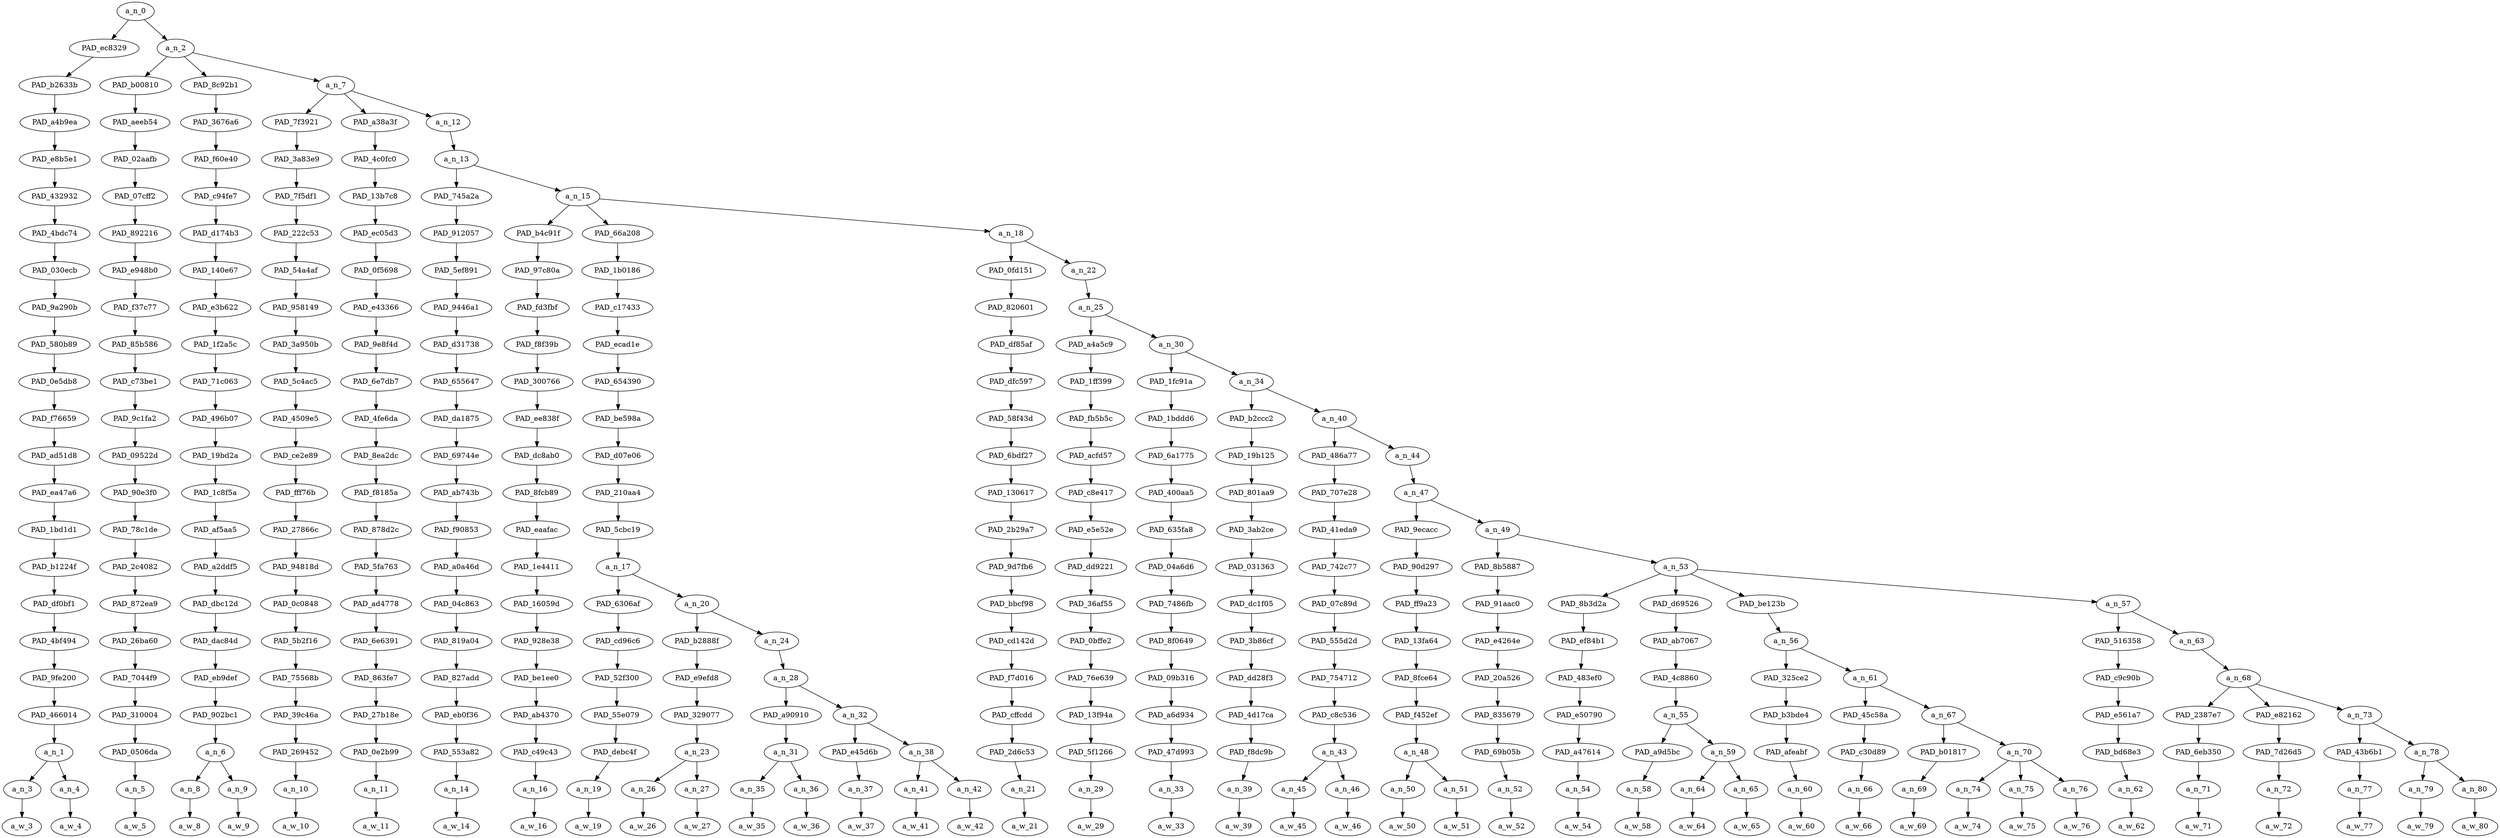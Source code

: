 strict digraph "" {
	a_n_0	[div_dir=1,
		index=0,
		level=22,
		pos="2.3113765010127314,22!",
		text_span="[0, 1, 2, 3, 4, 5, 6, 7, 8, 9, 10, 11, 12, 13, 14, 15, 16, 17, 18, 19, 20, 21, 22, 23, 24, 25, 26, 27, 28, 29, 30, 31, 32, 33, 34, \
35, 36, 37, 38, 39, 40, 41]",
		value=1.00000000];
	PAD_ec8329	[div_dir=1,
		index=0,
		level=21,
		pos="0.5,21!",
		text_span="[0, 1]",
		value=0.04960351];
	a_n_0 -> PAD_ec8329;
	a_n_2	[div_dir=1,
		index=1,
		level=21,
		pos="4.122753002025463,21!",
		text_span="[2, 3, 4, 5, 6, 7, 8, 9, 10, 11, 12, 13, 14, 15, 16, 17, 18, 19, 20, 21, 22, 23, 24, 25, 26, 27, 28, 29, 30, 31, 32, 33, 34, 35, \
36, 37, 38, 39, 40, 41]",
		value=0.94985452];
	a_n_0 -> a_n_2;
	PAD_b2633b	[div_dir=1,
		index=0,
		level=20,
		pos="0.5,20!",
		text_span="[0, 1]",
		value=0.04960351];
	PAD_ec8329 -> PAD_b2633b;
	PAD_a4b9ea	[div_dir=1,
		index=0,
		level=19,
		pos="0.5,19!",
		text_span="[0, 1]",
		value=0.04960351];
	PAD_b2633b -> PAD_a4b9ea;
	PAD_e8b5e1	[div_dir=1,
		index=0,
		level=18,
		pos="0.5,18!",
		text_span="[0, 1]",
		value=0.04960351];
	PAD_a4b9ea -> PAD_e8b5e1;
	PAD_432932	[div_dir=1,
		index=0,
		level=17,
		pos="0.5,17!",
		text_span="[0, 1]",
		value=0.04960351];
	PAD_e8b5e1 -> PAD_432932;
	PAD_4bdc74	[div_dir=1,
		index=0,
		level=16,
		pos="0.5,16!",
		text_span="[0, 1]",
		value=0.04960351];
	PAD_432932 -> PAD_4bdc74;
	PAD_030ecb	[div_dir=1,
		index=0,
		level=15,
		pos="0.5,15!",
		text_span="[0, 1]",
		value=0.04960351];
	PAD_4bdc74 -> PAD_030ecb;
	PAD_9a290b	[div_dir=1,
		index=0,
		level=14,
		pos="0.5,14!",
		text_span="[0, 1]",
		value=0.04960351];
	PAD_030ecb -> PAD_9a290b;
	PAD_580b89	[div_dir=1,
		index=0,
		level=13,
		pos="0.5,13!",
		text_span="[0, 1]",
		value=0.04960351];
	PAD_9a290b -> PAD_580b89;
	PAD_0e5db8	[div_dir=1,
		index=0,
		level=12,
		pos="0.5,12!",
		text_span="[0, 1]",
		value=0.04960351];
	PAD_580b89 -> PAD_0e5db8;
	PAD_f76659	[div_dir=1,
		index=0,
		level=11,
		pos="0.5,11!",
		text_span="[0, 1]",
		value=0.04960351];
	PAD_0e5db8 -> PAD_f76659;
	PAD_ad51d8	[div_dir=1,
		index=0,
		level=10,
		pos="0.5,10!",
		text_span="[0, 1]",
		value=0.04960351];
	PAD_f76659 -> PAD_ad51d8;
	PAD_ea47a6	[div_dir=1,
		index=0,
		level=9,
		pos="0.5,9!",
		text_span="[0, 1]",
		value=0.04960351];
	PAD_ad51d8 -> PAD_ea47a6;
	PAD_1bd1d1	[div_dir=1,
		index=0,
		level=8,
		pos="0.5,8!",
		text_span="[0, 1]",
		value=0.04960351];
	PAD_ea47a6 -> PAD_1bd1d1;
	PAD_b1224f	[div_dir=1,
		index=0,
		level=7,
		pos="0.5,7!",
		text_span="[0, 1]",
		value=0.04960351];
	PAD_1bd1d1 -> PAD_b1224f;
	PAD_df0bf1	[div_dir=1,
		index=0,
		level=6,
		pos="0.5,6!",
		text_span="[0, 1]",
		value=0.04960351];
	PAD_b1224f -> PAD_df0bf1;
	PAD_4bf494	[div_dir=1,
		index=0,
		level=5,
		pos="0.5,5!",
		text_span="[0, 1]",
		value=0.04960351];
	PAD_df0bf1 -> PAD_4bf494;
	PAD_9fe200	[div_dir=1,
		index=0,
		level=4,
		pos="0.5,4!",
		text_span="[0, 1]",
		value=0.04960351];
	PAD_4bf494 -> PAD_9fe200;
	PAD_466014	[div_dir=1,
		index=0,
		level=3,
		pos="0.5,3!",
		text_span="[0, 1]",
		value=0.04960351];
	PAD_9fe200 -> PAD_466014;
	a_n_1	[div_dir=1,
		index=0,
		level=2,
		pos="0.5,2!",
		text_span="[0, 1]",
		value=0.04960351];
	PAD_466014 -> a_n_1;
	a_n_3	[div_dir=1,
		index=0,
		level=1,
		pos="0.0,1!",
		text_span="[0]",
		value=0.02300383];
	a_n_1 -> a_n_3;
	a_n_4	[div_dir=1,
		index=1,
		level=1,
		pos="1.0,1!",
		text_span="[1]",
		value=0.02631020];
	a_n_1 -> a_n_4;
	a_w_3	[div_dir=0,
		index=0,
		level=0,
		pos="0,0!",
		text_span="[0]",
		value=matt];
	a_n_3 -> a_w_3;
	a_w_4	[div_dir=0,
		index=1,
		level=0,
		pos="1,0!",
		text_span="[1]",
		value=hale];
	a_n_4 -> a_w_4;
	PAD_b00810	[div_dir=1,
		index=1,
		level=20,
		pos="2.0,20!",
		text_span="[2]",
		value=0.02329661];
	a_n_2 -> PAD_b00810;
	PAD_8c92b1	[div_dir=1,
		index=2,
		level=20,
		pos="3.5,20!",
		text_span="[3, 4]",
		value=0.03698597];
	a_n_2 -> PAD_8c92b1;
	a_n_7	[div_dir=1,
		index=3,
		level=20,
		pos="6.868259006076389,20!",
		text_span="[5, 6, 7, 8, 9, 10, 11, 12, 13, 14, 15, 16, 17, 18, 19, 20, 21, 22, 23, 24, 25, 26, 27, 28, 29, 30, 31, 32, 33, 34, 35, 36, 37, \
38, 39, 40, 41]",
		value=0.88908015];
	a_n_2 -> a_n_7;
	PAD_aeeb54	[div_dir=1,
		index=1,
		level=19,
		pos="2.0,19!",
		text_span="[2]",
		value=0.02329661];
	PAD_b00810 -> PAD_aeeb54;
	PAD_02aafb	[div_dir=1,
		index=1,
		level=18,
		pos="2.0,18!",
		text_span="[2]",
		value=0.02329661];
	PAD_aeeb54 -> PAD_02aafb;
	PAD_07cff2	[div_dir=1,
		index=1,
		level=17,
		pos="2.0,17!",
		text_span="[2]",
		value=0.02329661];
	PAD_02aafb -> PAD_07cff2;
	PAD_892216	[div_dir=1,
		index=1,
		level=16,
		pos="2.0,16!",
		text_span="[2]",
		value=0.02329661];
	PAD_07cff2 -> PAD_892216;
	PAD_e948b0	[div_dir=1,
		index=1,
		level=15,
		pos="2.0,15!",
		text_span="[2]",
		value=0.02329661];
	PAD_892216 -> PAD_e948b0;
	PAD_f37c77	[div_dir=1,
		index=1,
		level=14,
		pos="2.0,14!",
		text_span="[2]",
		value=0.02329661];
	PAD_e948b0 -> PAD_f37c77;
	PAD_85b586	[div_dir=1,
		index=1,
		level=13,
		pos="2.0,13!",
		text_span="[2]",
		value=0.02329661];
	PAD_f37c77 -> PAD_85b586;
	PAD_c73be1	[div_dir=1,
		index=1,
		level=12,
		pos="2.0,12!",
		text_span="[2]",
		value=0.02329661];
	PAD_85b586 -> PAD_c73be1;
	PAD_9c1fa2	[div_dir=1,
		index=1,
		level=11,
		pos="2.0,11!",
		text_span="[2]",
		value=0.02329661];
	PAD_c73be1 -> PAD_9c1fa2;
	PAD_09522d	[div_dir=1,
		index=1,
		level=10,
		pos="2.0,10!",
		text_span="[2]",
		value=0.02329661];
	PAD_9c1fa2 -> PAD_09522d;
	PAD_90e3f0	[div_dir=1,
		index=1,
		level=9,
		pos="2.0,9!",
		text_span="[2]",
		value=0.02329661];
	PAD_09522d -> PAD_90e3f0;
	PAD_78c1de	[div_dir=1,
		index=1,
		level=8,
		pos="2.0,8!",
		text_span="[2]",
		value=0.02329661];
	PAD_90e3f0 -> PAD_78c1de;
	PAD_2c4082	[div_dir=1,
		index=1,
		level=7,
		pos="2.0,7!",
		text_span="[2]",
		value=0.02329661];
	PAD_78c1de -> PAD_2c4082;
	PAD_872ea9	[div_dir=1,
		index=1,
		level=6,
		pos="2.0,6!",
		text_span="[2]",
		value=0.02329661];
	PAD_2c4082 -> PAD_872ea9;
	PAD_26ba60	[div_dir=1,
		index=1,
		level=5,
		pos="2.0,5!",
		text_span="[2]",
		value=0.02329661];
	PAD_872ea9 -> PAD_26ba60;
	PAD_7044f9	[div_dir=1,
		index=1,
		level=4,
		pos="2.0,4!",
		text_span="[2]",
		value=0.02329661];
	PAD_26ba60 -> PAD_7044f9;
	PAD_310004	[div_dir=1,
		index=1,
		level=3,
		pos="2.0,3!",
		text_span="[2]",
		value=0.02329661];
	PAD_7044f9 -> PAD_310004;
	PAD_0506da	[div_dir=1,
		index=1,
		level=2,
		pos="2.0,2!",
		text_span="[2]",
		value=0.02329661];
	PAD_310004 -> PAD_0506da;
	a_n_5	[div_dir=1,
		index=2,
		level=1,
		pos="2.0,1!",
		text_span="[2]",
		value=0.02329661];
	PAD_0506da -> a_n_5;
	a_w_5	[div_dir=0,
		index=2,
		level=0,
		pos="2,0!",
		text_span="[2]",
		value=sits];
	a_n_5 -> a_w_5;
	PAD_3676a6	[div_dir=1,
		index=2,
		level=19,
		pos="3.5,19!",
		text_span="[3, 4]",
		value=0.03698597];
	PAD_8c92b1 -> PAD_3676a6;
	PAD_f60e40	[div_dir=1,
		index=2,
		level=18,
		pos="3.5,18!",
		text_span="[3, 4]",
		value=0.03698597];
	PAD_3676a6 -> PAD_f60e40;
	PAD_c94fe7	[div_dir=1,
		index=2,
		level=17,
		pos="3.5,17!",
		text_span="[3, 4]",
		value=0.03698597];
	PAD_f60e40 -> PAD_c94fe7;
	PAD_d174b3	[div_dir=1,
		index=2,
		level=16,
		pos="3.5,16!",
		text_span="[3, 4]",
		value=0.03698597];
	PAD_c94fe7 -> PAD_d174b3;
	PAD_140e67	[div_dir=1,
		index=2,
		level=15,
		pos="3.5,15!",
		text_span="[3, 4]",
		value=0.03698597];
	PAD_d174b3 -> PAD_140e67;
	PAD_e3b622	[div_dir=1,
		index=2,
		level=14,
		pos="3.5,14!",
		text_span="[3, 4]",
		value=0.03698597];
	PAD_140e67 -> PAD_e3b622;
	PAD_1f2a5c	[div_dir=1,
		index=2,
		level=13,
		pos="3.5,13!",
		text_span="[3, 4]",
		value=0.03698597];
	PAD_e3b622 -> PAD_1f2a5c;
	PAD_71c063	[div_dir=1,
		index=2,
		level=12,
		pos="3.5,12!",
		text_span="[3, 4]",
		value=0.03698597];
	PAD_1f2a5c -> PAD_71c063;
	PAD_496b07	[div_dir=1,
		index=2,
		level=11,
		pos="3.5,11!",
		text_span="[3, 4]",
		value=0.03698597];
	PAD_71c063 -> PAD_496b07;
	PAD_19bd2a	[div_dir=1,
		index=2,
		level=10,
		pos="3.5,10!",
		text_span="[3, 4]",
		value=0.03698597];
	PAD_496b07 -> PAD_19bd2a;
	PAD_1c8f5a	[div_dir=1,
		index=2,
		level=9,
		pos="3.5,9!",
		text_span="[3, 4]",
		value=0.03698597];
	PAD_19bd2a -> PAD_1c8f5a;
	PAD_af5aa5	[div_dir=1,
		index=2,
		level=8,
		pos="3.5,8!",
		text_span="[3, 4]",
		value=0.03698597];
	PAD_1c8f5a -> PAD_af5aa5;
	PAD_a2ddf5	[div_dir=1,
		index=2,
		level=7,
		pos="3.5,7!",
		text_span="[3, 4]",
		value=0.03698597];
	PAD_af5aa5 -> PAD_a2ddf5;
	PAD_dbc12d	[div_dir=1,
		index=2,
		level=6,
		pos="3.5,6!",
		text_span="[3, 4]",
		value=0.03698597];
	PAD_a2ddf5 -> PAD_dbc12d;
	PAD_dac84d	[div_dir=1,
		index=2,
		level=5,
		pos="3.5,5!",
		text_span="[3, 4]",
		value=0.03698597];
	PAD_dbc12d -> PAD_dac84d;
	PAD_eb9def	[div_dir=1,
		index=2,
		level=4,
		pos="3.5,4!",
		text_span="[3, 4]",
		value=0.03698597];
	PAD_dac84d -> PAD_eb9def;
	PAD_902bc1	[div_dir=1,
		index=2,
		level=3,
		pos="3.5,3!",
		text_span="[3, 4]",
		value=0.03698597];
	PAD_eb9def -> PAD_902bc1;
	a_n_6	[div_dir=1,
		index=2,
		level=2,
		pos="3.5,2!",
		text_span="[3, 4]",
		value=0.03698597];
	PAD_902bc1 -> a_n_6;
	a_n_8	[div_dir=1,
		index=3,
		level=1,
		pos="3.0,1!",
		text_span="[3]",
		value=0.01668184];
	a_n_6 -> a_n_8;
	a_n_9	[div_dir=1,
		index=4,
		level=1,
		pos="4.0,1!",
		text_span="[4]",
		value=0.02013867];
	a_n_6 -> a_n_9;
	a_w_8	[div_dir=0,
		index=3,
		level=0,
		pos="3,0!",
		text_span="[3]",
		value=in];
	a_n_8 -> a_w_8;
	a_w_9	[div_dir=0,
		index=4,
		level=0,
		pos="4,0!",
		text_span="[4]",
		value=prison];
	a_n_9 -> a_w_9;
	PAD_7f3921	[div_dir=-1,
		index=3,
		level=19,
		pos="5.0,19!",
		text_span="[5]",
		value=0.01431679];
	a_n_7 -> PAD_7f3921;
	PAD_a38a3f	[div_dir=1,
		index=4,
		level=19,
		pos="6.0,19!",
		text_span="[6]",
		value=0.01185943];
	a_n_7 -> PAD_a38a3f;
	a_n_12	[div_dir=1,
		index=5,
		level=19,
		pos="9.604777018229168,19!",
		text_span="[7, 8, 9, 10, 11, 12, 13, 14, 15, 16, 17, 18, 19, 20, 21, 22, 23, 24, 25, 26, 27, 28, 29, 30, 31, 32, 33, 34, 35, 36, 37, 38, 39, \
40, 41]",
		value=0.86243524];
	a_n_7 -> a_n_12;
	PAD_3a83e9	[div_dir=-1,
		index=3,
		level=18,
		pos="5.0,18!",
		text_span="[5]",
		value=0.01431679];
	PAD_7f3921 -> PAD_3a83e9;
	PAD_7f5df1	[div_dir=-1,
		index=3,
		level=17,
		pos="5.0,17!",
		text_span="[5]",
		value=0.01431679];
	PAD_3a83e9 -> PAD_7f5df1;
	PAD_222c53	[div_dir=-1,
		index=3,
		level=16,
		pos="5.0,16!",
		text_span="[5]",
		value=0.01431679];
	PAD_7f5df1 -> PAD_222c53;
	PAD_54a4af	[div_dir=-1,
		index=3,
		level=15,
		pos="5.0,15!",
		text_span="[5]",
		value=0.01431679];
	PAD_222c53 -> PAD_54a4af;
	PAD_958149	[div_dir=-1,
		index=3,
		level=14,
		pos="5.0,14!",
		text_span="[5]",
		value=0.01431679];
	PAD_54a4af -> PAD_958149;
	PAD_3a950b	[div_dir=-1,
		index=3,
		level=13,
		pos="5.0,13!",
		text_span="[5]",
		value=0.01431679];
	PAD_958149 -> PAD_3a950b;
	PAD_5c4ac5	[div_dir=-1,
		index=3,
		level=12,
		pos="5.0,12!",
		text_span="[5]",
		value=0.01431679];
	PAD_3a950b -> PAD_5c4ac5;
	PAD_4509e5	[div_dir=-1,
		index=3,
		level=11,
		pos="5.0,11!",
		text_span="[5]",
		value=0.01431679];
	PAD_5c4ac5 -> PAD_4509e5;
	PAD_ce2e89	[div_dir=-1,
		index=3,
		level=10,
		pos="5.0,10!",
		text_span="[5]",
		value=0.01431679];
	PAD_4509e5 -> PAD_ce2e89;
	PAD_fff76b	[div_dir=-1,
		index=3,
		level=9,
		pos="5.0,9!",
		text_span="[5]",
		value=0.01431679];
	PAD_ce2e89 -> PAD_fff76b;
	PAD_27866c	[div_dir=-1,
		index=3,
		level=8,
		pos="5.0,8!",
		text_span="[5]",
		value=0.01431679];
	PAD_fff76b -> PAD_27866c;
	PAD_94818d	[div_dir=-1,
		index=3,
		level=7,
		pos="5.0,7!",
		text_span="[5]",
		value=0.01431679];
	PAD_27866c -> PAD_94818d;
	PAD_0c0848	[div_dir=-1,
		index=3,
		level=6,
		pos="5.0,6!",
		text_span="[5]",
		value=0.01431679];
	PAD_94818d -> PAD_0c0848;
	PAD_5b2f16	[div_dir=-1,
		index=3,
		level=5,
		pos="5.0,5!",
		text_span="[5]",
		value=0.01431679];
	PAD_0c0848 -> PAD_5b2f16;
	PAD_75568b	[div_dir=-1,
		index=3,
		level=4,
		pos="5.0,4!",
		text_span="[5]",
		value=0.01431679];
	PAD_5b2f16 -> PAD_75568b;
	PAD_39c46a	[div_dir=-1,
		index=3,
		level=3,
		pos="5.0,3!",
		text_span="[5]",
		value=0.01431679];
	PAD_75568b -> PAD_39c46a;
	PAD_269452	[div_dir=-1,
		index=3,
		level=2,
		pos="5.0,2!",
		text_span="[5]",
		value=0.01431679];
	PAD_39c46a -> PAD_269452;
	a_n_10	[div_dir=-1,
		index=5,
		level=1,
		pos="5.0,1!",
		text_span="[5]",
		value=0.01431679];
	PAD_269452 -> a_n_10;
	a_w_10	[div_dir=0,
		index=5,
		level=0,
		pos="5,0!",
		text_span="[5]",
		value=due];
	a_n_10 -> a_w_10;
	PAD_4c0fc0	[div_dir=1,
		index=4,
		level=18,
		pos="6.0,18!",
		text_span="[6]",
		value=0.01185943];
	PAD_a38a3f -> PAD_4c0fc0;
	PAD_13b7c8	[div_dir=1,
		index=4,
		level=17,
		pos="6.0,17!",
		text_span="[6]",
		value=0.01185943];
	PAD_4c0fc0 -> PAD_13b7c8;
	PAD_ec05d3	[div_dir=1,
		index=4,
		level=16,
		pos="6.0,16!",
		text_span="[6]",
		value=0.01185943];
	PAD_13b7c8 -> PAD_ec05d3;
	PAD_0f5698	[div_dir=1,
		index=4,
		level=15,
		pos="6.0,15!",
		text_span="[6]",
		value=0.01185943];
	PAD_ec05d3 -> PAD_0f5698;
	PAD_e43366	[div_dir=1,
		index=4,
		level=14,
		pos="6.0,14!",
		text_span="[6]",
		value=0.01185943];
	PAD_0f5698 -> PAD_e43366;
	PAD_9e8f4d	[div_dir=1,
		index=4,
		level=13,
		pos="6.0,13!",
		text_span="[6]",
		value=0.01185943];
	PAD_e43366 -> PAD_9e8f4d;
	PAD_6e7db7	[div_dir=1,
		index=4,
		level=12,
		pos="6.0,12!",
		text_span="[6]",
		value=0.01185943];
	PAD_9e8f4d -> PAD_6e7db7;
	PAD_4fe6da	[div_dir=1,
		index=4,
		level=11,
		pos="6.0,11!",
		text_span="[6]",
		value=0.01185943];
	PAD_6e7db7 -> PAD_4fe6da;
	PAD_8ea2dc	[div_dir=1,
		index=4,
		level=10,
		pos="6.0,10!",
		text_span="[6]",
		value=0.01185943];
	PAD_4fe6da -> PAD_8ea2dc;
	PAD_f8185a	[div_dir=1,
		index=4,
		level=9,
		pos="6.0,9!",
		text_span="[6]",
		value=0.01185943];
	PAD_8ea2dc -> PAD_f8185a;
	PAD_878d2c	[div_dir=1,
		index=4,
		level=8,
		pos="6.0,8!",
		text_span="[6]",
		value=0.01185943];
	PAD_f8185a -> PAD_878d2c;
	PAD_5fa763	[div_dir=1,
		index=4,
		level=7,
		pos="6.0,7!",
		text_span="[6]",
		value=0.01185943];
	PAD_878d2c -> PAD_5fa763;
	PAD_ad4778	[div_dir=1,
		index=4,
		level=6,
		pos="6.0,6!",
		text_span="[6]",
		value=0.01185943];
	PAD_5fa763 -> PAD_ad4778;
	PAD_6e6391	[div_dir=1,
		index=4,
		level=5,
		pos="6.0,5!",
		text_span="[6]",
		value=0.01185943];
	PAD_ad4778 -> PAD_6e6391;
	PAD_863fe7	[div_dir=1,
		index=4,
		level=4,
		pos="6.0,4!",
		text_span="[6]",
		value=0.01185943];
	PAD_6e6391 -> PAD_863fe7;
	PAD_27b18e	[div_dir=1,
		index=4,
		level=3,
		pos="6.0,3!",
		text_span="[6]",
		value=0.01185943];
	PAD_863fe7 -> PAD_27b18e;
	PAD_0e2b99	[div_dir=1,
		index=4,
		level=2,
		pos="6.0,2!",
		text_span="[6]",
		value=0.01185943];
	PAD_27b18e -> PAD_0e2b99;
	a_n_11	[div_dir=1,
		index=6,
		level=1,
		pos="6.0,1!",
		text_span="[6]",
		value=0.01185943];
	PAD_0e2b99 -> a_n_11;
	a_w_11	[div_dir=0,
		index=6,
		level=0,
		pos="6,0!",
		text_span="[6]",
		value=to];
	a_n_11 -> a_w_11;
	a_n_13	[div_dir=1,
		index=5,
		level=18,
		pos="9.604777018229168,18!",
		text_span="[7, 8, 9, 10, 11, 12, 13, 14, 15, 16, 17, 18, 19, 20, 21, 22, 23, 24, 25, 26, 27, 28, 29, 30, 31, 32, 33, 34, 35, 36, 37, 38, 39, \
40, 41]",
		value=0.86195841];
	a_n_12 -> a_n_13;
	PAD_745a2a	[div_dir=1,
		index=5,
		level=17,
		pos="7.0,17!",
		text_span="[7]",
		value=0.01286385];
	a_n_13 -> PAD_745a2a;
	a_n_15	[div_dir=1,
		index=6,
		level=17,
		pos="12.209554036458334,17!",
		text_span="[8, 9, 10, 11, 12, 13, 14, 15, 16, 17, 18, 19, 20, 21, 22, 23, 24, 25, 26, 27, 28, 29, 30, 31, 32, 33, 34, 35, 36, 37, 38, 39, 40, \
41]",
		value=0.84861772];
	a_n_13 -> a_n_15;
	PAD_912057	[div_dir=1,
		index=5,
		level=16,
		pos="7.0,16!",
		text_span="[7]",
		value=0.01286385];
	PAD_745a2a -> PAD_912057;
	PAD_5ef891	[div_dir=1,
		index=5,
		level=15,
		pos="7.0,15!",
		text_span="[7]",
		value=0.01286385];
	PAD_912057 -> PAD_5ef891;
	PAD_9446a1	[div_dir=1,
		index=5,
		level=14,
		pos="7.0,14!",
		text_span="[7]",
		value=0.01286385];
	PAD_5ef891 -> PAD_9446a1;
	PAD_d31738	[div_dir=1,
		index=5,
		level=13,
		pos="7.0,13!",
		text_span="[7]",
		value=0.01286385];
	PAD_9446a1 -> PAD_d31738;
	PAD_655647	[div_dir=1,
		index=5,
		level=12,
		pos="7.0,12!",
		text_span="[7]",
		value=0.01286385];
	PAD_d31738 -> PAD_655647;
	PAD_da1875	[div_dir=1,
		index=5,
		level=11,
		pos="7.0,11!",
		text_span="[7]",
		value=0.01286385];
	PAD_655647 -> PAD_da1875;
	PAD_69744e	[div_dir=1,
		index=5,
		level=10,
		pos="7.0,10!",
		text_span="[7]",
		value=0.01286385];
	PAD_da1875 -> PAD_69744e;
	PAD_ab743b	[div_dir=1,
		index=5,
		level=9,
		pos="7.0,9!",
		text_span="[7]",
		value=0.01286385];
	PAD_69744e -> PAD_ab743b;
	PAD_f90853	[div_dir=1,
		index=5,
		level=8,
		pos="7.0,8!",
		text_span="[7]",
		value=0.01286385];
	PAD_ab743b -> PAD_f90853;
	PAD_a0a46d	[div_dir=1,
		index=5,
		level=7,
		pos="7.0,7!",
		text_span="[7]",
		value=0.01286385];
	PAD_f90853 -> PAD_a0a46d;
	PAD_04c863	[div_dir=1,
		index=5,
		level=6,
		pos="7.0,6!",
		text_span="[7]",
		value=0.01286385];
	PAD_a0a46d -> PAD_04c863;
	PAD_819a04	[div_dir=1,
		index=5,
		level=5,
		pos="7.0,5!",
		text_span="[7]",
		value=0.01286385];
	PAD_04c863 -> PAD_819a04;
	PAD_827add	[div_dir=1,
		index=5,
		level=4,
		pos="7.0,4!",
		text_span="[7]",
		value=0.01286385];
	PAD_819a04 -> PAD_827add;
	PAD_eb0f36	[div_dir=1,
		index=5,
		level=3,
		pos="7.0,3!",
		text_span="[7]",
		value=0.01286385];
	PAD_827add -> PAD_eb0f36;
	PAD_553a82	[div_dir=1,
		index=5,
		level=2,
		pos="7.0,2!",
		text_span="[7]",
		value=0.01286385];
	PAD_eb0f36 -> PAD_553a82;
	a_n_14	[div_dir=1,
		index=7,
		level=1,
		pos="7.0,1!",
		text_span="[7]",
		value=0.01286385];
	PAD_553a82 -> a_n_14;
	a_w_14	[div_dir=0,
		index=7,
		level=0,
		pos="7,0!",
		text_span="[7]",
		value=being];
	a_n_14 -> a_w_14;
	PAD_b4c91f	[div_dir=1,
		index=6,
		level=16,
		pos="8.0,16!",
		text_span="[8]",
		value=0.01724824];
	a_n_15 -> PAD_b4c91f;
	PAD_66a208	[div_dir=1,
		index=7,
		level=16,
		pos="10.53125,16!",
		text_span="[9, 10, 11, 12, 13, 14, 15, 16]",
		value=0.12368927];
	a_n_15 -> PAD_66a208;
	a_n_18	[div_dir=1,
		index=8,
		level=16,
		pos="18.097412109375,16!",
		text_span="[17, 18, 19, 20, 21, 22, 23, 24, 25, 26, 27, 28, 29, 30, 31, 32, 33, 34, 35, 36, 37, 38, 39, 40, 41]",
		value=0.70719934];
	a_n_15 -> a_n_18;
	PAD_97c80a	[div_dir=1,
		index=6,
		level=15,
		pos="8.0,15!",
		text_span="[8]",
		value=0.01724824];
	PAD_b4c91f -> PAD_97c80a;
	PAD_fd3fbf	[div_dir=1,
		index=6,
		level=14,
		pos="8.0,14!",
		text_span="[8]",
		value=0.01724824];
	PAD_97c80a -> PAD_fd3fbf;
	PAD_f8f39b	[div_dir=1,
		index=6,
		level=13,
		pos="8.0,13!",
		text_span="[8]",
		value=0.01724824];
	PAD_fd3fbf -> PAD_f8f39b;
	PAD_300766	[div_dir=1,
		index=6,
		level=12,
		pos="8.0,12!",
		text_span="[8]",
		value=0.01724824];
	PAD_f8f39b -> PAD_300766;
	PAD_ee838f	[div_dir=1,
		index=6,
		level=11,
		pos="8.0,11!",
		text_span="[8]",
		value=0.01724824];
	PAD_300766 -> PAD_ee838f;
	PAD_dc8ab0	[div_dir=1,
		index=6,
		level=10,
		pos="8.0,10!",
		text_span="[8]",
		value=0.01724824];
	PAD_ee838f -> PAD_dc8ab0;
	PAD_8fcb89	[div_dir=1,
		index=6,
		level=9,
		pos="8.0,9!",
		text_span="[8]",
		value=0.01724824];
	PAD_dc8ab0 -> PAD_8fcb89;
	PAD_eaafac	[div_dir=1,
		index=6,
		level=8,
		pos="8.0,8!",
		text_span="[8]",
		value=0.01724824];
	PAD_8fcb89 -> PAD_eaafac;
	PAD_1e4411	[div_dir=1,
		index=6,
		level=7,
		pos="8.0,7!",
		text_span="[8]",
		value=0.01724824];
	PAD_eaafac -> PAD_1e4411;
	PAD_16059d	[div_dir=1,
		index=6,
		level=6,
		pos="8.0,6!",
		text_span="[8]",
		value=0.01724824];
	PAD_1e4411 -> PAD_16059d;
	PAD_928e38	[div_dir=1,
		index=6,
		level=5,
		pos="8.0,5!",
		text_span="[8]",
		value=0.01724824];
	PAD_16059d -> PAD_928e38;
	PAD_be1ee0	[div_dir=1,
		index=6,
		level=4,
		pos="8.0,4!",
		text_span="[8]",
		value=0.01724824];
	PAD_928e38 -> PAD_be1ee0;
	PAD_ab4370	[div_dir=1,
		index=6,
		level=3,
		pos="8.0,3!",
		text_span="[8]",
		value=0.01724824];
	PAD_be1ee0 -> PAD_ab4370;
	PAD_c49c43	[div_dir=1,
		index=6,
		level=2,
		pos="8.0,2!",
		text_span="[8]",
		value=0.01724824];
	PAD_ab4370 -> PAD_c49c43;
	a_n_16	[div_dir=1,
		index=8,
		level=1,
		pos="8.0,1!",
		text_span="[8]",
		value=0.01724824];
	PAD_c49c43 -> a_n_16;
	a_w_16	[div_dir=0,
		index=8,
		level=0,
		pos="8,0!",
		text_span="[8]",
		value=framed];
	a_n_16 -> a_w_16;
	PAD_1b0186	[div_dir=1,
		index=7,
		level=15,
		pos="10.53125,15!",
		text_span="[9, 10, 11, 12, 13, 14, 15, 16]",
		value=0.12368927];
	PAD_66a208 -> PAD_1b0186;
	PAD_c17433	[div_dir=1,
		index=7,
		level=14,
		pos="10.53125,14!",
		text_span="[9, 10, 11, 12, 13, 14, 15, 16]",
		value=0.12368927];
	PAD_1b0186 -> PAD_c17433;
	PAD_ecad1e	[div_dir=1,
		index=7,
		level=13,
		pos="10.53125,13!",
		text_span="[9, 10, 11, 12, 13, 14, 15, 16]",
		value=0.12368927];
	PAD_c17433 -> PAD_ecad1e;
	PAD_654390	[div_dir=1,
		index=7,
		level=12,
		pos="10.53125,12!",
		text_span="[9, 10, 11, 12, 13, 14, 15, 16]",
		value=0.12368927];
	PAD_ecad1e -> PAD_654390;
	PAD_be598a	[div_dir=1,
		index=7,
		level=11,
		pos="10.53125,11!",
		text_span="[9, 10, 11, 12, 13, 14, 15, 16]",
		value=0.12368927];
	PAD_654390 -> PAD_be598a;
	PAD_d07e06	[div_dir=1,
		index=7,
		level=10,
		pos="10.53125,10!",
		text_span="[9, 10, 11, 12, 13, 14, 15, 16]",
		value=0.12368927];
	PAD_be598a -> PAD_d07e06;
	PAD_210aa4	[div_dir=1,
		index=7,
		level=9,
		pos="10.53125,9!",
		text_span="[9, 10, 11, 12, 13, 14, 15, 16]",
		value=0.12368927];
	PAD_d07e06 -> PAD_210aa4;
	PAD_5cbc19	[div_dir=1,
		index=7,
		level=8,
		pos="10.53125,8!",
		text_span="[9, 10, 11, 12, 13, 14, 15, 16]",
		value=0.12368927];
	PAD_210aa4 -> PAD_5cbc19;
	a_n_17	[div_dir=1,
		index=7,
		level=7,
		pos="10.53125,7!",
		text_span="[9, 10, 11, 12, 13, 14, 15, 16]",
		value=0.12368927];
	PAD_5cbc19 -> a_n_17;
	PAD_6306af	[div_dir=1,
		index=7,
		level=6,
		pos="9.0,6!",
		text_span="[9]",
		value=0.01158371];
	a_n_17 -> PAD_6306af;
	a_n_20	[div_dir=1,
		index=8,
		level=6,
		pos="12.0625,6!",
		text_span="[10, 11, 12, 13, 14, 15, 16]",
		value=0.11192182];
	a_n_17 -> a_n_20;
	PAD_cd96c6	[div_dir=1,
		index=7,
		level=5,
		pos="9.0,5!",
		text_span="[9]",
		value=0.01158371];
	PAD_6306af -> PAD_cd96c6;
	PAD_52f300	[div_dir=1,
		index=7,
		level=4,
		pos="9.0,4!",
		text_span="[9]",
		value=0.01158371];
	PAD_cd96c6 -> PAD_52f300;
	PAD_55e079	[div_dir=1,
		index=7,
		level=3,
		pos="9.0,3!",
		text_span="[9]",
		value=0.01158371];
	PAD_52f300 -> PAD_55e079;
	PAD_debc4f	[div_dir=1,
		index=7,
		level=2,
		pos="9.0,2!",
		text_span="[9]",
		value=0.01158371];
	PAD_55e079 -> PAD_debc4f;
	a_n_19	[div_dir=1,
		index=9,
		level=1,
		pos="9.0,1!",
		text_span="[9]",
		value=0.01158371];
	PAD_debc4f -> a_n_19;
	a_w_19	[div_dir=0,
		index=9,
		level=0,
		pos="9,0!",
		text_span="[9]",
		value=by];
	a_n_19 -> a_w_19;
	PAD_b2888f	[div_dir=1,
		index=8,
		level=5,
		pos="10.5,5!",
		text_span="[10, 11]",
		value=0.03478212];
	a_n_20 -> PAD_b2888f;
	a_n_24	[div_dir=1,
		index=9,
		level=5,
		pos="13.625,5!",
		text_span="[12, 13, 14, 15, 16]",
		value=0.07695911];
	a_n_20 -> a_n_24;
	PAD_e9efd8	[div_dir=1,
		index=8,
		level=4,
		pos="10.5,4!",
		text_span="[10, 11]",
		value=0.03478212];
	PAD_b2888f -> PAD_e9efd8;
	PAD_329077	[div_dir=1,
		index=8,
		level=3,
		pos="10.5,3!",
		text_span="[10, 11]",
		value=0.03478212];
	PAD_e9efd8 -> PAD_329077;
	a_n_23	[div_dir=1,
		index=8,
		level=2,
		pos="10.5,2!",
		text_span="[10, 11]",
		value=0.03478212];
	PAD_329077 -> a_n_23;
	a_n_26	[div_dir=1,
		index=10,
		level=1,
		pos="10.0,1!",
		text_span="[10]",
		value=0.01214224];
	a_n_23 -> a_n_26;
	a_n_27	[div_dir=1,
		index=11,
		level=1,
		pos="11.0,1!",
		text_span="[11]",
		value=0.02254231];
	a_n_23 -> a_n_27;
	a_w_26	[div_dir=0,
		index=10,
		level=0,
		pos="10,0!",
		text_span="[10]",
		value=an];
	a_n_26 -> a_w_26;
	a_w_27	[div_dir=0,
		index=11,
		level=0,
		pos="11,0!",
		text_span="[11]",
		value=informant];
	a_n_27 -> a_w_27;
	a_n_28	[div_dir=1,
		index=9,
		level=4,
		pos="13.625,4!",
		text_span="[12, 13, 14, 15, 16]",
		value=0.07680710];
	a_n_24 -> a_n_28;
	PAD_a90910	[div_dir=1,
		index=9,
		level=3,
		pos="12.5,3!",
		text_span="[12, 13]",
		value=0.03328016];
	a_n_28 -> PAD_a90910;
	a_n_32	[div_dir=1,
		index=10,
		level=3,
		pos="14.75,3!",
		text_span="[14, 15, 16]",
		value=0.04337492];
	a_n_28 -> a_n_32;
	a_n_31	[div_dir=1,
		index=9,
		level=2,
		pos="12.5,2!",
		text_span="[12, 13]",
		value=0.03328016];
	PAD_a90910 -> a_n_31;
	a_n_35	[div_dir=1,
		index=12,
		level=1,
		pos="12.0,1!",
		text_span="[12]",
		value=0.01683044];
	a_n_31 -> a_n_35;
	a_n_36	[div_dir=1,
		index=13,
		level=1,
		pos="13.0,1!",
		text_span="[13]",
		value=0.01637210];
	a_n_31 -> a_n_36;
	a_w_35	[div_dir=0,
		index=12,
		level=0,
		pos="12,0!",
		text_span="[12]",
		value=edgar];
	a_n_35 -> a_w_35;
	a_w_36	[div_dir=0,
		index=13,
		level=0,
		pos="13,0!",
		text_span="[13]",
		value=steele];
	a_n_36 -> a_w_36;
	PAD_e45d6b	[div_dir=1,
		index=10,
		level=2,
		pos="14.0,2!",
		text_span="[14]",
		value=0.01666299];
	a_n_32 -> PAD_e45d6b;
	a_n_38	[div_dir=1,
		index=11,
		level=2,
		pos="15.5,2!",
		text_span="[15, 16]",
		value=0.02657874];
	a_n_32 -> a_n_38;
	a_n_37	[div_dir=1,
		index=14,
		level=1,
		pos="14.0,1!",
		text_span="[14]",
		value=0.01666299];
	PAD_e45d6b -> a_n_37;
	a_w_37	[div_dir=0,
		index=14,
		level=0,
		pos="14,0!",
		text_span="[14]",
		value=died];
	a_n_37 -> a_w_37;
	a_n_41	[div_dir=1,
		index=15,
		level=1,
		pos="15.0,1!",
		text_span="[15]",
		value=0.01237195];
	a_n_38 -> a_n_41;
	a_n_42	[div_dir=1,
		index=16,
		level=1,
		pos="16.0,1!",
		text_span="[16]",
		value=0.01412590];
	a_n_38 -> a_n_42;
	a_w_41	[div_dir=0,
		index=15,
		level=0,
		pos="15,0!",
		text_span="[15]",
		value=in1];
	a_n_41 -> a_w_41;
	a_w_42	[div_dir=0,
		index=16,
		level=0,
		pos="16,0!",
		text_span="[16]",
		value=prison1];
	a_n_42 -> a_w_42;
	PAD_0fd151	[div_dir=1,
		index=8,
		level=15,
		pos="17.0,15!",
		text_span="[17]",
		value=0.01323126];
	a_n_18 -> PAD_0fd151;
	a_n_22	[div_dir=1,
		index=9,
		level=15,
		pos="19.19482421875,15!",
		text_span="[18, 19, 20, 21, 22, 23, 24, 25, 26, 27, 28, 29, 30, 31, 32, 33, 34, 35, 36, 37, 38, 39, 40, 41]",
		value=0.69352127];
	a_n_18 -> a_n_22;
	PAD_820601	[div_dir=1,
		index=8,
		level=14,
		pos="17.0,14!",
		text_span="[17]",
		value=0.01323126];
	PAD_0fd151 -> PAD_820601;
	PAD_df85af	[div_dir=1,
		index=8,
		level=13,
		pos="17.0,13!",
		text_span="[17]",
		value=0.01323126];
	PAD_820601 -> PAD_df85af;
	PAD_dfc597	[div_dir=1,
		index=8,
		level=12,
		pos="17.0,12!",
		text_span="[17]",
		value=0.01323126];
	PAD_df85af -> PAD_dfc597;
	PAD_58f43d	[div_dir=1,
		index=8,
		level=11,
		pos="17.0,11!",
		text_span="[17]",
		value=0.01323126];
	PAD_dfc597 -> PAD_58f43d;
	PAD_6bdf27	[div_dir=1,
		index=8,
		level=10,
		pos="17.0,10!",
		text_span="[17]",
		value=0.01323126];
	PAD_58f43d -> PAD_6bdf27;
	PAD_130617	[div_dir=1,
		index=8,
		level=9,
		pos="17.0,9!",
		text_span="[17]",
		value=0.01323126];
	PAD_6bdf27 -> PAD_130617;
	PAD_2b29a7	[div_dir=1,
		index=8,
		level=8,
		pos="17.0,8!",
		text_span="[17]",
		value=0.01323126];
	PAD_130617 -> PAD_2b29a7;
	PAD_9d7fb6	[div_dir=1,
		index=8,
		level=7,
		pos="17.0,7!",
		text_span="[17]",
		value=0.01323126];
	PAD_2b29a7 -> PAD_9d7fb6;
	PAD_bbcf98	[div_dir=1,
		index=9,
		level=6,
		pos="17.0,6!",
		text_span="[17]",
		value=0.01323126];
	PAD_9d7fb6 -> PAD_bbcf98;
	PAD_cd142d	[div_dir=1,
		index=10,
		level=5,
		pos="17.0,5!",
		text_span="[17]",
		value=0.01323126];
	PAD_bbcf98 -> PAD_cd142d;
	PAD_f7d016	[div_dir=1,
		index=10,
		level=4,
		pos="17.0,4!",
		text_span="[17]",
		value=0.01323126];
	PAD_cd142d -> PAD_f7d016;
	PAD_cffcdd	[div_dir=1,
		index=11,
		level=3,
		pos="17.0,3!",
		text_span="[17]",
		value=0.01323126];
	PAD_f7d016 -> PAD_cffcdd;
	PAD_2d6c53	[div_dir=1,
		index=12,
		level=2,
		pos="17.0,2!",
		text_span="[17]",
		value=0.01323126];
	PAD_cffcdd -> PAD_2d6c53;
	a_n_21	[div_dir=1,
		index=17,
		level=1,
		pos="17.0,1!",
		text_span="[17]",
		value=0.01323126];
	PAD_2d6c53 -> a_n_21;
	a_w_21	[div_dir=0,
		index=17,
		level=0,
		pos="17,0!",
		text_span="[17]",
		value=after];
	a_n_21 -> a_w_21;
	a_n_25	[div_dir=1,
		index=9,
		level=14,
		pos="19.19482421875,14!",
		text_span="[18, 19, 20, 21, 22, 23, 24, 25, 26, 27, 28, 29, 30, 31, 32, 33, 34, 35, 36, 37, 38, 39, 40, 41]",
		value=0.69306909];
	a_n_22 -> a_n_25;
	PAD_a4a5c9	[div_dir=-1,
		index=9,
		level=13,
		pos="18.0,13!",
		text_span="[18]",
		value=0.01349220];
	a_n_25 -> PAD_a4a5c9;
	a_n_30	[div_dir=1,
		index=10,
		level=13,
		pos="20.3896484375,13!",
		text_span="[19, 20, 21, 22, 23, 24, 25, 26, 27, 28, 29, 30, 31, 32, 33, 34, 35, 36, 37, 38, 39, 40, 41]",
		value=0.67912470];
	a_n_25 -> a_n_30;
	PAD_1ff399	[div_dir=-1,
		index=9,
		level=12,
		pos="18.0,12!",
		text_span="[18]",
		value=0.01349220];
	PAD_a4a5c9 -> PAD_1ff399;
	PAD_fb5b5c	[div_dir=-1,
		index=9,
		level=11,
		pos="18.0,11!",
		text_span="[18]",
		value=0.01349220];
	PAD_1ff399 -> PAD_fb5b5c;
	PAD_acfd57	[div_dir=-1,
		index=9,
		level=10,
		pos="18.0,10!",
		text_span="[18]",
		value=0.01349220];
	PAD_fb5b5c -> PAD_acfd57;
	PAD_c8e417	[div_dir=-1,
		index=9,
		level=9,
		pos="18.0,9!",
		text_span="[18]",
		value=0.01349220];
	PAD_acfd57 -> PAD_c8e417;
	PAD_e5e52e	[div_dir=-1,
		index=9,
		level=8,
		pos="18.0,8!",
		text_span="[18]",
		value=0.01349220];
	PAD_c8e417 -> PAD_e5e52e;
	PAD_dd9221	[div_dir=-1,
		index=9,
		level=7,
		pos="18.0,7!",
		text_span="[18]",
		value=0.01349220];
	PAD_e5e52e -> PAD_dd9221;
	PAD_36af55	[div_dir=-1,
		index=10,
		level=6,
		pos="18.0,6!",
		text_span="[18]",
		value=0.01349220];
	PAD_dd9221 -> PAD_36af55;
	PAD_0bffe2	[div_dir=-1,
		index=11,
		level=5,
		pos="18.0,5!",
		text_span="[18]",
		value=0.01349220];
	PAD_36af55 -> PAD_0bffe2;
	PAD_76e639	[div_dir=-1,
		index=11,
		level=4,
		pos="18.0,4!",
		text_span="[18]",
		value=0.01349220];
	PAD_0bffe2 -> PAD_76e639;
	PAD_13f94a	[div_dir=-1,
		index=12,
		level=3,
		pos="18.0,3!",
		text_span="[18]",
		value=0.01349220];
	PAD_76e639 -> PAD_13f94a;
	PAD_5f1266	[div_dir=-1,
		index=13,
		level=2,
		pos="18.0,2!",
		text_span="[18]",
		value=0.01349220];
	PAD_13f94a -> PAD_5f1266;
	a_n_29	[div_dir=-1,
		index=18,
		level=1,
		pos="18.0,1!",
		text_span="[18]",
		value=0.01349220];
	PAD_5f1266 -> a_n_29;
	a_w_29	[div_dir=0,
		index=18,
		level=0,
		pos="18,0!",
		text_span="[18]",
		value=being1];
	a_n_29 -> a_w_29;
	PAD_1fc91a	[div_dir=1,
		index=10,
		level=12,
		pos="19.0,12!",
		text_span="[19]",
		value=0.01720652];
	a_n_30 -> PAD_1fc91a;
	a_n_34	[div_dir=1,
		index=11,
		level=12,
		pos="21.779296875,12!",
		text_span="[20, 21, 22, 23, 24, 25, 26, 27, 28, 29, 30, 31, 32, 33, 34, 35, 36, 37, 38, 39, 40, 41]",
		value=0.66145057];
	a_n_30 -> a_n_34;
	PAD_1bddd6	[div_dir=1,
		index=10,
		level=11,
		pos="19.0,11!",
		text_span="[19]",
		value=0.01720652];
	PAD_1fc91a -> PAD_1bddd6;
	PAD_6a1775	[div_dir=1,
		index=10,
		level=10,
		pos="19.0,10!",
		text_span="[19]",
		value=0.01720652];
	PAD_1bddd6 -> PAD_6a1775;
	PAD_400aa5	[div_dir=1,
		index=10,
		level=9,
		pos="19.0,9!",
		text_span="[19]",
		value=0.01720652];
	PAD_6a1775 -> PAD_400aa5;
	PAD_635fa8	[div_dir=1,
		index=10,
		level=8,
		pos="19.0,8!",
		text_span="[19]",
		value=0.01720652];
	PAD_400aa5 -> PAD_635fa8;
	PAD_04a6d6	[div_dir=1,
		index=10,
		level=7,
		pos="19.0,7!",
		text_span="[19]",
		value=0.01720652];
	PAD_635fa8 -> PAD_04a6d6;
	PAD_7486fb	[div_dir=1,
		index=11,
		level=6,
		pos="19.0,6!",
		text_span="[19]",
		value=0.01720652];
	PAD_04a6d6 -> PAD_7486fb;
	PAD_8f0649	[div_dir=1,
		index=12,
		level=5,
		pos="19.0,5!",
		text_span="[19]",
		value=0.01720652];
	PAD_7486fb -> PAD_8f0649;
	PAD_09b316	[div_dir=1,
		index=12,
		level=4,
		pos="19.0,4!",
		text_span="[19]",
		value=0.01720652];
	PAD_8f0649 -> PAD_09b316;
	PAD_a6d934	[div_dir=1,
		index=13,
		level=3,
		pos="19.0,3!",
		text_span="[19]",
		value=0.01720652];
	PAD_09b316 -> PAD_a6d934;
	PAD_47d993	[div_dir=1,
		index=14,
		level=2,
		pos="19.0,2!",
		text_span="[19]",
		value=0.01720652];
	PAD_a6d934 -> PAD_47d993;
	a_n_33	[div_dir=1,
		index=19,
		level=1,
		pos="19.0,1!",
		text_span="[19]",
		value=0.01720652];
	PAD_47d993 -> a_n_33;
	a_w_33	[div_dir=0,
		index=19,
		level=0,
		pos="19,0!",
		text_span="[19]",
		value=framed1];
	a_n_33 -> a_w_33;
	PAD_b2ccc2	[div_dir=1,
		index=11,
		level=11,
		pos="20.0,11!",
		text_span="[20]",
		value=0.01158563];
	a_n_34 -> PAD_b2ccc2;
	a_n_40	[div_dir=1,
		index=12,
		level=11,
		pos="23.55859375,11!",
		text_span="[21, 22, 23, 24, 25, 26, 27, 28, 29, 30, 31, 32, 33, 34, 35, 36, 37, 38, 39, 40, 41]",
		value=0.64939771];
	a_n_34 -> a_n_40;
	PAD_19b125	[div_dir=1,
		index=11,
		level=10,
		pos="20.0,10!",
		text_span="[20]",
		value=0.01158563];
	PAD_b2ccc2 -> PAD_19b125;
	PAD_801aa9	[div_dir=1,
		index=11,
		level=9,
		pos="20.0,9!",
		text_span="[20]",
		value=0.01158563];
	PAD_19b125 -> PAD_801aa9;
	PAD_3ab2ce	[div_dir=1,
		index=11,
		level=8,
		pos="20.0,8!",
		text_span="[20]",
		value=0.01158563];
	PAD_801aa9 -> PAD_3ab2ce;
	PAD_031363	[div_dir=1,
		index=11,
		level=7,
		pos="20.0,7!",
		text_span="[20]",
		value=0.01158563];
	PAD_3ab2ce -> PAD_031363;
	PAD_dc1f05	[div_dir=1,
		index=12,
		level=6,
		pos="20.0,6!",
		text_span="[20]",
		value=0.01158563];
	PAD_031363 -> PAD_dc1f05;
	PAD_3b86cf	[div_dir=1,
		index=13,
		level=5,
		pos="20.0,5!",
		text_span="[20]",
		value=0.01158563];
	PAD_dc1f05 -> PAD_3b86cf;
	PAD_dd28f3	[div_dir=1,
		index=13,
		level=4,
		pos="20.0,4!",
		text_span="[20]",
		value=0.01158563];
	PAD_3b86cf -> PAD_dd28f3;
	PAD_4d17ca	[div_dir=1,
		index=14,
		level=3,
		pos="20.0,3!",
		text_span="[20]",
		value=0.01158563];
	PAD_dd28f3 -> PAD_4d17ca;
	PAD_f8dc9b	[div_dir=1,
		index=15,
		level=2,
		pos="20.0,2!",
		text_span="[20]",
		value=0.01158563];
	PAD_4d17ca -> PAD_f8dc9b;
	a_n_39	[div_dir=1,
		index=20,
		level=1,
		pos="20.0,1!",
		text_span="[20]",
		value=0.01158563];
	PAD_f8dc9b -> a_n_39;
	a_w_39	[div_dir=0,
		index=20,
		level=0,
		pos="20,0!",
		text_span="[20]",
		value=by1];
	a_n_39 -> a_w_39;
	PAD_486a77	[div_dir=1,
		index=12,
		level=10,
		pos="21.5,10!",
		text_span="[21, 22]",
		value=0.03237659];
	a_n_40 -> PAD_486a77;
	a_n_44	[div_dir=1,
		index=13,
		level=10,
		pos="25.6171875,10!",
		text_span="[23, 24, 25, 26, 27, 28, 29, 30, 31, 32, 33, 34, 35, 36, 37, 38, 39, 40, 41]",
		value=0.61654655];
	a_n_40 -> a_n_44;
	PAD_707e28	[div_dir=1,
		index=12,
		level=9,
		pos="21.5,9!",
		text_span="[21, 22]",
		value=0.03237659];
	PAD_486a77 -> PAD_707e28;
	PAD_41eda9	[div_dir=1,
		index=12,
		level=8,
		pos="21.5,8!",
		text_span="[21, 22]",
		value=0.03237659];
	PAD_707e28 -> PAD_41eda9;
	PAD_742c77	[div_dir=1,
		index=12,
		level=7,
		pos="21.5,7!",
		text_span="[21, 22]",
		value=0.03237659];
	PAD_41eda9 -> PAD_742c77;
	PAD_07c89d	[div_dir=1,
		index=13,
		level=6,
		pos="21.5,6!",
		text_span="[21, 22]",
		value=0.03237659];
	PAD_742c77 -> PAD_07c89d;
	PAD_555d2d	[div_dir=1,
		index=14,
		level=5,
		pos="21.5,5!",
		text_span="[21, 22]",
		value=0.03237659];
	PAD_07c89d -> PAD_555d2d;
	PAD_754712	[div_dir=1,
		index=14,
		level=4,
		pos="21.5,4!",
		text_span="[21, 22]",
		value=0.03237659];
	PAD_555d2d -> PAD_754712;
	PAD_c8c536	[div_dir=1,
		index=15,
		level=3,
		pos="21.5,3!",
		text_span="[21, 22]",
		value=0.03237659];
	PAD_754712 -> PAD_c8c536;
	a_n_43	[div_dir=1,
		index=16,
		level=2,
		pos="21.5,2!",
		text_span="[21, 22]",
		value=0.03237659];
	PAD_c8c536 -> a_n_43;
	a_n_45	[div_dir=1,
		index=21,
		level=1,
		pos="21.0,1!",
		text_span="[21]",
		value=0.01193072];
	a_n_43 -> a_n_45;
	a_n_46	[div_dir=1,
		index=22,
		level=1,
		pos="22.0,1!",
		text_span="[22]",
		value=0.02040105];
	a_n_43 -> a_n_46;
	a_w_45	[div_dir=0,
		index=21,
		level=0,
		pos="21,0!",
		text_span="[21]",
		value=an1];
	a_n_45 -> a_w_45;
	a_w_46	[div_dir=0,
		index=22,
		level=0,
		pos="22,0!",
		text_span="[22]",
		value=informant1];
	a_n_46 -> a_w_46;
	a_n_47	[div_dir=1,
		index=13,
		level=9,
		pos="25.6171875,9!",
		text_span="[23, 24, 25, 26, 27, 28, 29, 30, 31, 32, 33, 34, 35, 36, 37, 38, 39, 40, 41]",
		value=0.61606487];
	a_n_44 -> a_n_47;
	PAD_9ecacc	[div_dir=-1,
		index=13,
		level=8,
		pos="23.5,8!",
		text_span="[23, 24]",
		value=0.03198666];
	a_n_47 -> PAD_9ecacc;
	a_n_49	[div_dir=1,
		index=14,
		level=8,
		pos="27.734375,8!",
		text_span="[25, 26, 27, 28, 29, 30, 31, 32, 33, 34, 35, 36, 37, 38, 39, 40, 41]",
		value=0.58359654];
	a_n_47 -> a_n_49;
	PAD_90d297	[div_dir=-1,
		index=13,
		level=7,
		pos="23.5,7!",
		text_span="[23, 24]",
		value=0.03198666];
	PAD_9ecacc -> PAD_90d297;
	PAD_ff9a23	[div_dir=-1,
		index=14,
		level=6,
		pos="23.5,6!",
		text_span="[23, 24]",
		value=0.03198666];
	PAD_90d297 -> PAD_ff9a23;
	PAD_13fa64	[div_dir=-1,
		index=15,
		level=5,
		pos="23.5,5!",
		text_span="[23, 24]",
		value=0.03198666];
	PAD_ff9a23 -> PAD_13fa64;
	PAD_8fce64	[div_dir=-1,
		index=15,
		level=4,
		pos="23.5,4!",
		text_span="[23, 24]",
		value=0.03198666];
	PAD_13fa64 -> PAD_8fce64;
	PAD_f452ef	[div_dir=-1,
		index=16,
		level=3,
		pos="23.5,3!",
		text_span="[23, 24]",
		value=0.03198666];
	PAD_8fce64 -> PAD_f452ef;
	a_n_48	[div_dir=-1,
		index=17,
		level=2,
		pos="23.5,2!",
		text_span="[23, 24]",
		value=0.03198666];
	PAD_f452ef -> a_n_48;
	a_n_50	[div_dir=1,
		index=23,
		level=1,
		pos="23.0,1!",
		text_span="[23]",
		value=0.01675069];
	a_n_48 -> a_n_50;
	a_n_51	[div_dir=-1,
		index=24,
		level=1,
		pos="24.0,1!",
		text_span="[24]",
		value=0.01523353];
	a_n_48 -> a_n_51;
	a_w_50	[div_dir=0,
		index=23,
		level=0,
		pos="23,0!",
		text_span="[23]",
		value=michael];
	a_n_50 -> a_w_50;
	a_w_51	[div_dir=0,
		index=24,
		level=0,
		pos="24,0!",
		text_span="[24]",
		value=weaver];
	a_n_51 -> a_w_51;
	PAD_8b5887	[div_dir=1,
		index=14,
		level=7,
		pos="25.0,7!",
		text_span="[25]",
		value=0.01366533];
	a_n_49 -> PAD_8b5887;
	a_n_53	[div_dir=1,
		index=15,
		level=7,
		pos="30.46875,7!",
		text_span="[26, 27, 28, 29, 30, 31, 32, 33, 34, 35, 36, 37, 38, 39, 40, 41]",
		value=0.56942766];
	a_n_49 -> a_n_53;
	PAD_91aac0	[div_dir=1,
		index=15,
		level=6,
		pos="25.0,6!",
		text_span="[25]",
		value=0.01366533];
	PAD_8b5887 -> PAD_91aac0;
	PAD_e4264e	[div_dir=1,
		index=16,
		level=5,
		pos="25.0,5!",
		text_span="[25]",
		value=0.01366533];
	PAD_91aac0 -> PAD_e4264e;
	PAD_20a526	[div_dir=1,
		index=16,
		level=4,
		pos="25.0,4!",
		text_span="[25]",
		value=0.01366533];
	PAD_e4264e -> PAD_20a526;
	PAD_835679	[div_dir=1,
		index=17,
		level=3,
		pos="25.0,3!",
		text_span="[25]",
		value=0.01366533];
	PAD_20a526 -> PAD_835679;
	PAD_69b05b	[div_dir=1,
		index=18,
		level=2,
		pos="25.0,2!",
		text_span="[25]",
		value=0.01366533];
	PAD_835679 -> PAD_69b05b;
	a_n_52	[div_dir=1,
		index=25,
		level=1,
		pos="25.0,1!",
		text_span="[25]",
		value=0.01366533];
	PAD_69b05b -> a_n_52;
	a_w_52	[div_dir=0,
		index=25,
		level=0,
		pos="25,0!",
		text_span="[25]",
		value=was];
	a_n_52 -> a_w_52;
	PAD_8b3d2a	[div_dir=1,
		index=16,
		level=6,
		pos="26.0,6!",
		text_span="[26]",
		value=0.02077877];
	a_n_53 -> PAD_8b3d2a;
	PAD_d69526	[div_dir=1,
		index=17,
		level=6,
		pos="27.75,6!",
		text_span="[27, 28, 29]",
		value=0.04165923];
	a_n_53 -> PAD_d69526;
	PAD_be123b	[div_dir=1,
		index=18,
		level=6,
		pos="31.0,6!",
		text_span="[30, 31, 32, 33, 34, 35]",
		value=0.10613896];
	a_n_53 -> PAD_be123b;
	a_n_57	[div_dir=1,
		index=19,
		level=6,
		pos="37.125,6!",
		text_span="[36, 37, 38, 39, 40, 41]",
		value=0.40034480];
	a_n_53 -> a_n_57;
	PAD_ef84b1	[div_dir=1,
		index=17,
		level=5,
		pos="26.0,5!",
		text_span="[26]",
		value=0.02077877];
	PAD_8b3d2a -> PAD_ef84b1;
	PAD_483ef0	[div_dir=1,
		index=17,
		level=4,
		pos="26.0,4!",
		text_span="[26]",
		value=0.02077877];
	PAD_ef84b1 -> PAD_483ef0;
	PAD_e50790	[div_dir=1,
		index=18,
		level=3,
		pos="26.0,3!",
		text_span="[26]",
		value=0.02077877];
	PAD_483ef0 -> PAD_e50790;
	PAD_a47614	[div_dir=1,
		index=19,
		level=2,
		pos="26.0,2!",
		text_span="[26]",
		value=0.02077877];
	PAD_e50790 -> PAD_a47614;
	a_n_54	[div_dir=1,
		index=26,
		level=1,
		pos="26.0,1!",
		text_span="[26]",
		value=0.02077877];
	PAD_a47614 -> a_n_54;
	a_w_54	[div_dir=0,
		index=26,
		level=0,
		pos="26,0!",
		text_span="[26]",
		value=convicted];
	a_n_54 -> a_w_54;
	PAD_ab7067	[div_dir=1,
		index=18,
		level=5,
		pos="27.75,5!",
		text_span="[27, 28, 29]",
		value=0.04165923];
	PAD_d69526 -> PAD_ab7067;
	PAD_4c8860	[div_dir=1,
		index=18,
		level=4,
		pos="27.75,4!",
		text_span="[27, 28, 29]",
		value=0.04165923];
	PAD_ab7067 -> PAD_4c8860;
	a_n_55	[div_dir=1,
		index=19,
		level=3,
		pos="27.75,3!",
		text_span="[27, 28, 29]",
		value=0.04165923];
	PAD_4c8860 -> a_n_55;
	PAD_a9d5bc	[div_dir=1,
		index=20,
		level=2,
		pos="27.0,2!",
		text_span="[27]",
		value=0.01226549];
	a_n_55 -> PAD_a9d5bc;
	a_n_59	[div_dir=1,
		index=21,
		level=2,
		pos="28.5,2!",
		text_span="[28, 29]",
		value=0.02929924];
	a_n_55 -> a_n_59;
	a_n_58	[div_dir=1,
		index=27,
		level=1,
		pos="27.0,1!",
		text_span="[27]",
		value=0.01226549];
	PAD_a9d5bc -> a_n_58;
	a_w_58	[div_dir=0,
		index=27,
		level=0,
		pos="27,0!",
		text_span="[27]",
		value=by2];
	a_n_58 -> a_w_58;
	a_n_64	[div_dir=1,
		index=28,
		level=1,
		pos="28.0,1!",
		text_span="[28]",
		value=0.01304310];
	a_n_59 -> a_n_64;
	a_n_65	[div_dir=1,
		index=29,
		level=1,
		pos="29.0,1!",
		text_span="[29]",
		value=0.01618230];
	a_n_59 -> a_n_65;
	a_w_64	[div_dir=0,
		index=28,
		level=0,
		pos="28,0!",
		text_span="[28]",
		value=a];
	a_n_64 -> a_w_64;
	a_w_65	[div_dir=0,
		index=29,
		level=0,
		pos="29,0!",
		text_span="[29]",
		value=jury];
	a_n_65 -> a_w_65;
	a_n_56	[div_dir=1,
		index=19,
		level=5,
		pos="31.0,5!",
		text_span="[30, 31, 32, 33, 34, 35]",
		value=0.10613896];
	PAD_be123b -> a_n_56;
	PAD_325ce2	[div_dir=1,
		index=19,
		level=4,
		pos="30.0,4!",
		text_span="[30]",
		value=0.01411579];
	a_n_56 -> PAD_325ce2;
	a_n_61	[div_dir=1,
		index=20,
		level=4,
		pos="32.0,4!",
		text_span="[31, 32, 33, 34, 35]",
		value=0.09189469];
	a_n_56 -> a_n_61;
	PAD_b3bde4	[div_dir=1,
		index=20,
		level=3,
		pos="30.0,3!",
		text_span="[30]",
		value=0.01411579];
	PAD_325ce2 -> PAD_b3bde4;
	PAD_afeabf	[div_dir=1,
		index=22,
		level=2,
		pos="30.0,2!",
		text_span="[30]",
		value=0.01411579];
	PAD_b3bde4 -> PAD_afeabf;
	a_n_60	[div_dir=1,
		index=30,
		level=1,
		pos="30.0,1!",
		text_span="[30]",
		value=0.01411579];
	PAD_afeabf -> a_n_60;
	a_w_60	[div_dir=0,
		index=30,
		level=0,
		pos="30,0!",
		text_span="[30]",
		value=on];
	a_n_60 -> a_w_60;
	PAD_45c58a	[div_dir=-1,
		index=21,
		level=3,
		pos="31.0,3!",
		text_span="[31]",
		value=0.01536571];
	a_n_61 -> PAD_45c58a;
	a_n_67	[div_dir=1,
		index=22,
		level=3,
		pos="33.0,3!",
		text_span="[32, 33, 34, 35]",
		value=0.07640180];
	a_n_61 -> a_n_67;
	PAD_c30d89	[div_dir=-1,
		index=23,
		level=2,
		pos="31.0,2!",
		text_span="[31]",
		value=0.01536571];
	PAD_45c58a -> PAD_c30d89;
	a_n_66	[div_dir=-1,
		index=31,
		level=1,
		pos="31.0,1!",
		text_span="[31]",
		value=0.01536571];
	PAD_c30d89 -> a_n_66;
	a_w_66	[div_dir=0,
		index=31,
		level=0,
		pos="31,0!",
		text_span="[31]",
		value=account];
	a_n_66 -> a_w_66;
	PAD_b01817	[div_dir=1,
		index=24,
		level=2,
		pos="32.0,2!",
		text_span="[32]",
		value=0.01660666];
	a_n_67 -> PAD_b01817;
	a_n_70	[div_dir=1,
		index=25,
		level=2,
		pos="34.0,2!",
		text_span="[33, 34, 35]",
		value=0.05964188];
	a_n_67 -> a_n_70;
	a_n_69	[div_dir=1,
		index=32,
		level=1,
		pos="32.0,1!",
		text_span="[32]",
		value=0.01660666];
	PAD_b01817 -> a_n_69;
	a_w_69	[div_dir=0,
		index=32,
		level=0,
		pos="32,0!",
		text_span="[32]",
		value=of];
	a_n_69 -> a_w_69;
	a_n_74	[div_dir=1,
		index=33,
		level=1,
		pos="33.0,1!",
		text_span="[33]",
		value=0.01658270];
	a_n_70 -> a_n_74;
	a_n_75	[div_dir=1,
		index=34,
		level=1,
		pos="34.0,1!",
		text_span="[34]",
		value=0.01755770];
	a_n_70 -> a_n_75;
	a_n_76	[div_dir=1,
		index=35,
		level=1,
		pos="35.0,1!",
		text_span="[35]",
		value=0.02534861];
	a_n_70 -> a_n_76;
	a_w_74	[div_dir=0,
		index=33,
		level=0,
		pos="33,0!",
		text_span="[33]",
		value=his];
	a_n_74 -> a_w_74;
	a_w_75	[div_dir=0,
		index=34,
		level=0,
		pos="34,0!",
		text_span="[34]",
		value=political];
	a_n_75 -> a_w_75;
	a_w_76	[div_dir=0,
		index=35,
		level=0,
		pos="35,0!",
		text_span="[35]",
		value=beliefs];
	a_n_76 -> a_w_76;
	PAD_516358	[div_dir=1,
		index=20,
		level=5,
		pos="36.0,5!",
		text_span="[36]",
		value=0.11498905];
	a_n_57 -> PAD_516358;
	a_n_63	[div_dir=1,
		index=21,
		level=5,
		pos="38.25,5!",
		text_span="[37, 38, 39, 40, 41]",
		value=0.28484813];
	a_n_57 -> a_n_63;
	PAD_c9c90b	[div_dir=1,
		index=21,
		level=4,
		pos="36.0,4!",
		text_span="[36]",
		value=0.11498905];
	PAD_516358 -> PAD_c9c90b;
	PAD_e561a7	[div_dir=1,
		index=23,
		level=3,
		pos="36.0,3!",
		text_span="[36]",
		value=0.11498905];
	PAD_c9c90b -> PAD_e561a7;
	PAD_bd68e3	[div_dir=1,
		index=26,
		level=2,
		pos="36.0,2!",
		text_span="[36]",
		value=0.11498905];
	PAD_e561a7 -> PAD_bd68e3;
	a_n_62	[div_dir=1,
		index=36,
		level=1,
		pos="36.0,1!",
		text_span="[36]",
		value=0.11498905];
	PAD_bd68e3 -> a_n_62;
	a_w_62	[div_dir=0,
		index=36,
		level=0,
		pos="36,0!",
		text_span="[36]",
		value=for];
	a_n_62 -> a_w_62;
	a_n_68	[div_dir=1,
		index=22,
		level=4,
		pos="38.25,4!",
		text_span="[37, 38, 39, 40, 41]",
		value=0.28437736];
	a_n_63 -> a_n_68;
	PAD_2387e7	[div_dir=1,
		index=24,
		level=3,
		pos="37.0,3!",
		text_span="[37]",
		value=0.03056824];
	a_n_68 -> PAD_2387e7;
	PAD_e82162	[div_dir=1,
		index=25,
		level=3,
		pos="38.0,3!",
		text_span="[38]",
		value=0.02175789];
	a_n_68 -> PAD_e82162;
	a_n_73	[div_dir=1,
		index=26,
		level=3,
		pos="39.75,3!",
		text_span="[39, 40, 41]",
		value=0.23158046];
	a_n_68 -> a_n_73;
	PAD_6eb350	[div_dir=1,
		index=27,
		level=2,
		pos="37.0,2!",
		text_span="[37]",
		value=0.03056824];
	PAD_2387e7 -> PAD_6eb350;
	a_n_71	[div_dir=1,
		index=37,
		level=1,
		pos="37.0,1!",
		text_span="[37]",
		value=0.03056824];
	PAD_6eb350 -> a_n_71;
	a_w_71	[div_dir=0,
		index=37,
		level=0,
		pos="37,0!",
		text_span="[37]",
		value=defending];
	a_n_71 -> a_w_71;
	PAD_7d26d5	[div_dir=1,
		index=28,
		level=2,
		pos="38.0,2!",
		text_span="[38]",
		value=0.02175789];
	PAD_e82162 -> PAD_7d26d5;
	a_n_72	[div_dir=1,
		index=38,
		level=1,
		pos="38.0,1!",
		text_span="[38]",
		value=0.02175789];
	PAD_7d26d5 -> a_n_72;
	a_w_72	[div_dir=0,
		index=38,
		level=0,
		pos="38,0!",
		text_span="[38]",
		value=himself];
	a_n_72 -> a_w_72;
	PAD_43b6b1	[div_dir=1,
		index=29,
		level=2,
		pos="39.0,2!",
		text_span="[39]",
		value=0.02130004];
	a_n_73 -> PAD_43b6b1;
	a_n_78	[div_dir=1,
		index=30,
		level=2,
		pos="40.5,2!",
		text_span="[40, 41]",
		value=0.20980373];
	a_n_73 -> a_n_78;
	a_n_77	[div_dir=1,
		index=39,
		level=1,
		pos="39.0,1!",
		text_span="[39]",
		value=0.02130004];
	PAD_43b6b1 -> a_n_77;
	a_w_77	[div_dir=0,
		index=39,
		level=0,
		pos="39,0!",
		text_span="[39]",
		value=from];
	a_n_77 -> a_w_77;
	a_n_79	[div_dir=1,
		index=40,
		level=1,
		pos="40.0,1!",
		text_span="[40]",
		value=0.12294803];
	a_n_78 -> a_n_79;
	a_n_80	[div_dir=-1,
		index=41,
		level=1,
		pos="41.0,1!",
		text_span="[41]",
		value=0.08636492];
	a_n_78 -> a_n_80;
	a_w_79	[div_dir=0,
		index=40,
		level=0,
		pos="40,0!",
		text_span="[40]",
		value=nigger];
	a_n_79 -> a_w_79;
	a_w_80	[div_dir=0,
		index=41,
		level=0,
		pos="41,0!",
		text_span="[41]",
		value=carjackers];
	a_n_80 -> a_w_80;
}
